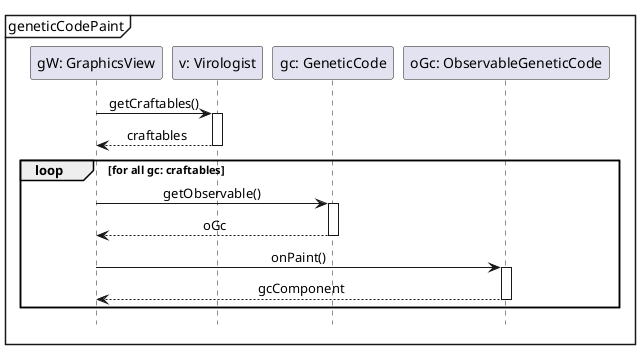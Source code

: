 @startuml
hide footbox
'https://plantuml.com/sequence-diagram

skinparam sequenceMessageAlign center

mainframe geneticCodePaint

participant "gW: GraphicsView" as gW
participant "v: Virologist" as v
participant "gc: GeneticCode" as gc
participant "oGc: ObservableGeneticCode" as oGc

 gW -> v++: getCraftables()
    return craftables
    loop for all gc: craftables
        gW -> gc++: getObservable()
        return oGc
        gW -> oGc++: onPaint()
        return gcComponent
    end
@enduml